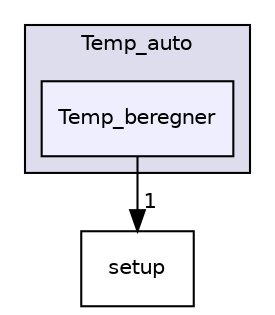 digraph "Temperatur/Temp_auto/Temp_beregner" {
  compound=true
  node [ fontsize="10", fontname="Helvetica"];
  edge [ labelfontsize="10", labelfontname="Helvetica"];
  subgraph clusterdir_ed03ee7a0c350edb48fa8bfa7ecf1ae8 {
    graph [ bgcolor="#ddddee", pencolor="black", label="Temp_auto" fontname="Helvetica", fontsize="10", URL="dir_ed03ee7a0c350edb48fa8bfa7ecf1ae8.html"]
  dir_0173f08f0ece2fe8ff373512ae7dbec1 [shape=box, label="Temp_beregner", style="filled", fillcolor="#eeeeff", pencolor="black", URL="dir_0173f08f0ece2fe8ff373512ae7dbec1.html"];
  }
  dir_23cb120d669071c3724c6f6330318f9c [shape=box label="setup" URL="dir_23cb120d669071c3724c6f6330318f9c.html"];
  dir_0173f08f0ece2fe8ff373512ae7dbec1->dir_23cb120d669071c3724c6f6330318f9c [headlabel="1", labeldistance=1.5 headhref="dir_000031_000027.html"];
}
